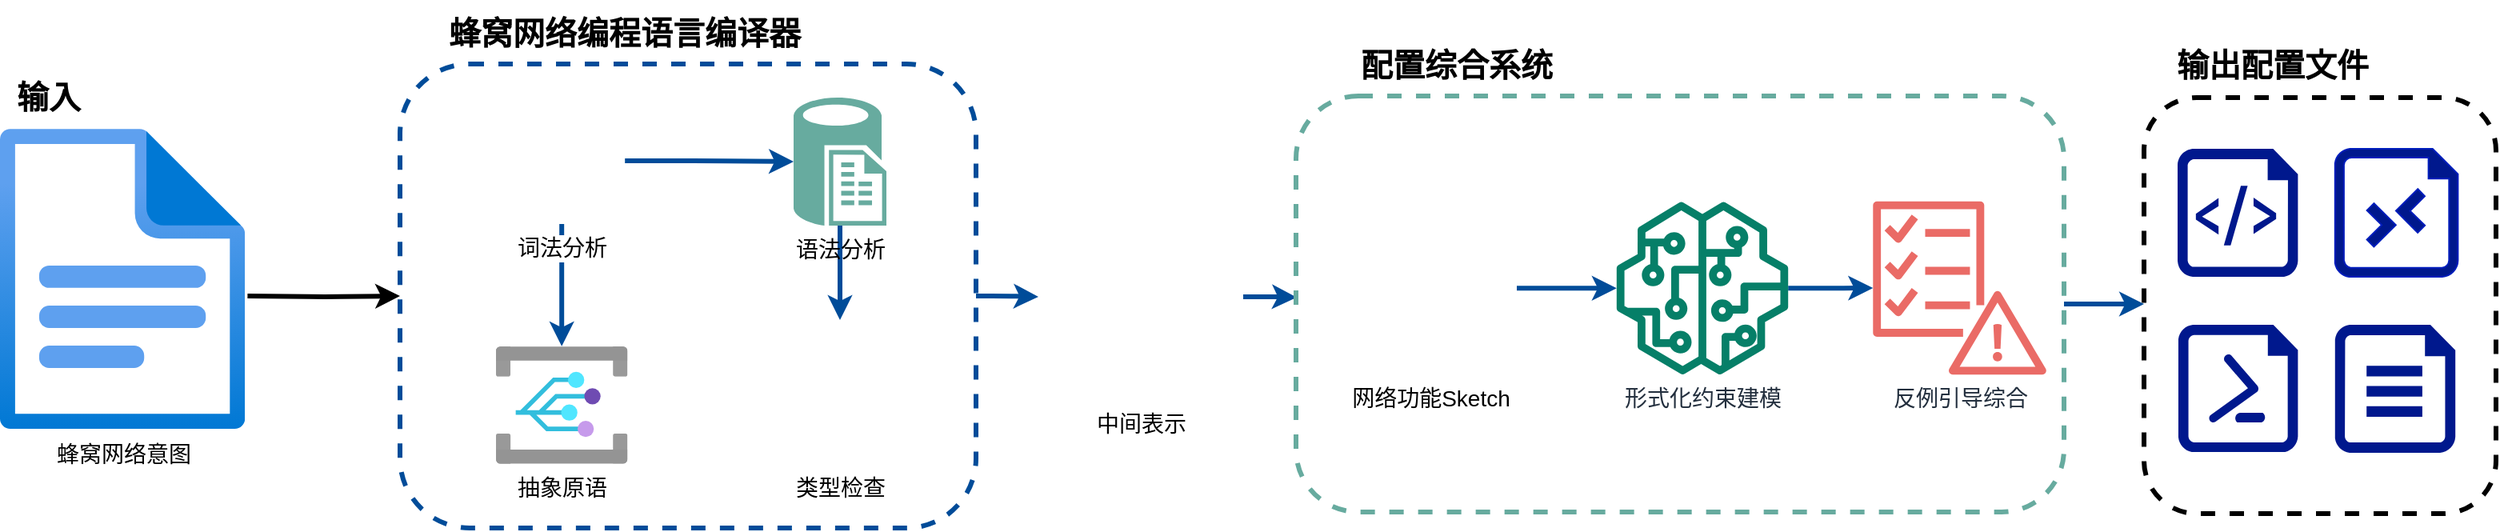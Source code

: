 <mxfile version="20.5.1" type="github">
  <diagram id="prtHgNgQTEPvFCAcTncT" name="Page-1">
    <mxGraphModel dx="1723" dy="883" grid="1" gridSize="10" guides="1" tooltips="1" connect="1" arrows="1" fold="1" page="1" pageScale="1" pageWidth="827" pageHeight="1169" math="0" shadow="0">
      <root>
        <mxCell id="0" />
        <mxCell id="1" parent="0" />
        <mxCell id="sZ4xlpR0LMzzhPZL-YYs-59" value="" style="rounded=1;whiteSpace=wrap;html=1;labelBackgroundColor=#ffffff;sketch=0;strokeColor=#000000;fontFamily=Helvetica;fontSize=14;fontColor=default;fillColor=default;dashed=1;strokeWidth=3;align=center;" vertex="1" parent="1">
          <mxGeometry x="1390" y="141" width="220" height="260" as="geometry" />
        </mxCell>
        <mxCell id="sZ4xlpR0LMzzhPZL-YYs-43" value="" style="edgeStyle=orthogonalEdgeStyle;rounded=1;orthogonalLoop=1;jettySize=auto;html=1;strokeColor=#004C99;strokeWidth=3;fontFamily=Helvetica;fontSize=14;fontColor=blue;" edge="1" parent="1" source="sZ4xlpR0LMzzhPZL-YYs-14" target="sZ4xlpR0LMzzhPZL-YYs-32">
          <mxGeometry relative="1" as="geometry" />
        </mxCell>
        <mxCell id="sZ4xlpR0LMzzhPZL-YYs-14" value="" style="rounded=1;whiteSpace=wrap;html=1;dashed=1;fillStyle=auto;strokeColor=#004C99;strokeWidth=3;" vertex="1" parent="1">
          <mxGeometry x="300" y="120" width="360" height="290" as="geometry" />
        </mxCell>
        <mxCell id="sZ4xlpR0LMzzhPZL-YYs-15" style="edgeStyle=orthogonalEdgeStyle;rounded=1;orthogonalLoop=1;jettySize=auto;html=1;strokeWidth=3;" edge="1" parent="1" target="sZ4xlpR0LMzzhPZL-YYs-14">
          <mxGeometry relative="1" as="geometry">
            <mxPoint x="204.7" y="265" as="sourcePoint" />
          </mxGeometry>
        </mxCell>
        <mxCell id="sZ4xlpR0LMzzhPZL-YYs-40" style="edgeStyle=orthogonalEdgeStyle;rounded=1;orthogonalLoop=1;jettySize=auto;html=1;exitX=1;exitY=0.5;exitDx=0;exitDy=0;entryX=0;entryY=0.5;entryDx=0;entryDy=0;entryPerimeter=0;strokeColor=#004C99;fontFamily=Helvetica;fontSize=14;fontColor=blue;strokeWidth=3;" edge="1" parent="1" source="sZ4xlpR0LMzzhPZL-YYs-7" target="sZ4xlpR0LMzzhPZL-YYs-9">
          <mxGeometry relative="1" as="geometry" />
        </mxCell>
        <mxCell id="sZ4xlpR0LMzzhPZL-YYs-41" style="edgeStyle=orthogonalEdgeStyle;rounded=1;orthogonalLoop=1;jettySize=auto;html=1;strokeColor=#004C99;fontFamily=Helvetica;fontSize=14;fontColor=blue;strokeWidth=3;" edge="1" parent="1" source="sZ4xlpR0LMzzhPZL-YYs-7" target="sZ4xlpR0LMzzhPZL-YYs-13">
          <mxGeometry relative="1" as="geometry" />
        </mxCell>
        <mxCell id="sZ4xlpR0LMzzhPZL-YYs-7" value="词法分析" style="shape=image;html=1;verticalAlign=top;verticalLabelPosition=bottom;labelBackgroundColor=#ffffff;imageAspect=0;aspect=fixed;image=https://cdn3.iconfinder.com/data/icons/essential-pack/32/38-File-128.png;imageBackground=none;imageBorder=none;fontSize=14;" vertex="1" parent="1">
          <mxGeometry x="361.59" y="141" width="79" height="79" as="geometry" />
        </mxCell>
        <mxCell id="sZ4xlpR0LMzzhPZL-YYs-42" style="edgeStyle=orthogonalEdgeStyle;rounded=1;orthogonalLoop=1;jettySize=auto;html=1;strokeColor=#004C99;fontFamily=Helvetica;fontSize=14;fontColor=blue;strokeWidth=3;" edge="1" parent="1" source="sZ4xlpR0LMzzhPZL-YYs-9" target="sZ4xlpR0LMzzhPZL-YYs-12">
          <mxGeometry relative="1" as="geometry" />
        </mxCell>
        <mxCell id="sZ4xlpR0LMzzhPZL-YYs-9" value="语法分析" style="verticalLabelPosition=bottom;html=1;verticalAlign=top;align=center;strokeColor=none;fillColor=#67AB9F;shape=mxgraph.azure.sql_reporting;fillStyle=auto;fontSize=14;" vertex="1" parent="1">
          <mxGeometry x="546" y="141" width="58" height="80" as="geometry" />
        </mxCell>
        <mxCell id="sZ4xlpR0LMzzhPZL-YYs-12" value="类型检查" style="shape=image;html=1;verticalAlign=top;verticalLabelPosition=bottom;labelBackgroundColor=#ffffff;imageAspect=0;aspect=fixed;image=https://cdn0.iconfinder.com/data/icons/business-startup-10/50/8-128.png;fontSize=14;" vertex="1" parent="1">
          <mxGeometry x="530" y="280" width="90" height="90" as="geometry" />
        </mxCell>
        <mxCell id="sZ4xlpR0LMzzhPZL-YYs-13" value="抽象原语" style="aspect=fixed;html=1;points=[];align=center;image;fontSize=14;image=img/lib/azure2/integration/Event_Grid_Subscriptions.svg;" vertex="1" parent="1">
          <mxGeometry x="360" y="296.42" width="82.17" height="73.58" as="geometry" />
        </mxCell>
        <mxCell id="sZ4xlpR0LMzzhPZL-YYs-46" style="edgeStyle=orthogonalEdgeStyle;rounded=1;orthogonalLoop=1;jettySize=auto;html=1;entryX=0.001;entryY=0.484;entryDx=0;entryDy=0;entryPerimeter=0;strokeColor=#004C99;strokeWidth=3;fontFamily=Helvetica;fontSize=14;fontColor=blue;" edge="1" parent="1" source="sZ4xlpR0LMzzhPZL-YYs-32" target="sZ4xlpR0LMzzhPZL-YYs-33">
          <mxGeometry relative="1" as="geometry" />
        </mxCell>
        <mxCell id="sZ4xlpR0LMzzhPZL-YYs-32" value="中间表示" style="shape=image;html=1;verticalAlign=top;verticalLabelPosition=bottom;labelBackgroundColor=#ffffff;imageAspect=0;aspect=fixed;image=https://cdn4.iconfinder.com/data/icons/48-bubbles/48/12.File-128.png;sketch=0;strokeColor=default;fontFamily=Helvetica;fontSize=14;fontColor=default;fillColor=default;" vertex="1" parent="1">
          <mxGeometry x="699" y="201.5" width="128" height="128" as="geometry" />
        </mxCell>
        <mxCell id="sZ4xlpR0LMzzhPZL-YYs-58" style="edgeStyle=orthogonalEdgeStyle;rounded=1;orthogonalLoop=1;jettySize=auto;html=1;strokeColor=#004C99;strokeWidth=3;fontFamily=Helvetica;fontSize=14;fontColor=blue;" edge="1" parent="1" source="sZ4xlpR0LMzzhPZL-YYs-33">
          <mxGeometry relative="1" as="geometry">
            <mxPoint x="1390" y="270" as="targetPoint" />
          </mxGeometry>
        </mxCell>
        <mxCell id="sZ4xlpR0LMzzhPZL-YYs-33" value="" style="rounded=1;whiteSpace=wrap;html=1;labelBackgroundColor=#ffffff;sketch=0;strokeColor=#67AB9F;fontFamily=Helvetica;fontSize=12;fontColor=blue;fillColor=default;dashed=1;strokeWidth=3;align=right;" vertex="1" parent="1">
          <mxGeometry x="860" y="140" width="480" height="260" as="geometry" />
        </mxCell>
        <mxCell id="sZ4xlpR0LMzzhPZL-YYs-48" style="edgeStyle=orthogonalEdgeStyle;rounded=1;orthogonalLoop=1;jettySize=auto;html=1;strokeColor=#004C99;strokeWidth=3;fontFamily=Helvetica;fontSize=14;fontColor=blue;" edge="1" parent="1" source="sZ4xlpR0LMzzhPZL-YYs-36" target="sZ4xlpR0LMzzhPZL-YYs-37">
          <mxGeometry relative="1" as="geometry" />
        </mxCell>
        <mxCell id="sZ4xlpR0LMzzhPZL-YYs-36" value="形式化约束建模" style="sketch=0;outlineConnect=0;fontColor=#232F3E;gradientColor=none;fillColor=#067F68;strokeColor=none;dashed=0;verticalLabelPosition=bottom;verticalAlign=top;align=center;html=1;fontSize=14;fontStyle=0;aspect=fixed;pointerEvents=1;shape=mxgraph.aws4.sagemaker_model;labelBackgroundColor=#ffffff;fontFamily=Helvetica;" vertex="1" parent="1">
          <mxGeometry x="1060" y="206.13" width="108" height="108" as="geometry" />
        </mxCell>
        <mxCell id="sZ4xlpR0LMzzhPZL-YYs-37" value="反例引导综合" style="sketch=0;outlineConnect=0;fontColor=#232F3E;gradientColor=none;fillColor=#EA6B66;strokeColor=default;dashed=0;verticalLabelPosition=bottom;verticalAlign=top;align=center;html=1;fontSize=14;fontStyle=0;aspect=fixed;pointerEvents=1;shape=mxgraph.aws4.checklist_fault_tolerant;labelBackgroundColor=#ffffff;fontFamily=Helvetica;" vertex="1" parent="1">
          <mxGeometry x="1220" y="205.89" width="109.65" height="108.24" as="geometry" />
        </mxCell>
        <mxCell id="sZ4xlpR0LMzzhPZL-YYs-38" value="网络功能Sketch" style="shape=image;html=1;verticalAlign=top;verticalLabelPosition=bottom;labelBackgroundColor=#ffffff;imageAspect=0;aspect=fixed;image=https://cdn0.iconfinder.com/data/icons/outline-icons/320/Sketch_Book-128.png;sketch=0;strokeColor=default;fontFamily=Helvetica;fontSize=12;fontColor=default;fillColor=default;" vertex="1" parent="1">
          <mxGeometry x="890" y="206.13" width="108" height="108" as="geometry" />
        </mxCell>
        <mxCell id="sZ4xlpR0LMzzhPZL-YYs-47" style="edgeStyle=orthogonalEdgeStyle;rounded=1;orthogonalLoop=1;jettySize=auto;html=1;strokeColor=#004C99;strokeWidth=3;fontFamily=Helvetica;fontSize=14;fontColor=blue;" edge="1" parent="1" source="sZ4xlpR0LMzzhPZL-YYs-39" target="sZ4xlpR0LMzzhPZL-YYs-36">
          <mxGeometry relative="1" as="geometry" />
        </mxCell>
        <mxCell id="sZ4xlpR0LMzzhPZL-YYs-39" value="网络功能Sketch" style="shape=image;html=1;verticalAlign=top;verticalLabelPosition=bottom;labelBackgroundColor=#ffffff;imageAspect=0;aspect=fixed;image=https://cdn0.iconfinder.com/data/icons/outline-icons/320/Sketch_Book-128.png;sketch=0;strokeColor=default;fontFamily=Helvetica;fontSize=14;fontColor=default;fillColor=default;" vertex="1" parent="1">
          <mxGeometry x="890" y="206.13" width="108" height="108" as="geometry" />
        </mxCell>
        <mxCell id="sZ4xlpR0LMzzhPZL-YYs-49" value="" style="sketch=0;aspect=fixed;pointerEvents=1;shadow=0;dashed=0;html=1;strokeColor=none;labelPosition=center;verticalLabelPosition=bottom;verticalAlign=top;align=center;fillColor=#00188D;shape=mxgraph.azure.script_file;labelBackgroundColor=#ffffff;fontFamily=Helvetica;fontSize=14;fontColor=blue;" vertex="1" parent="1">
          <mxGeometry x="1411" y="173" width="75.2" height="80" as="geometry" />
        </mxCell>
        <mxCell id="sZ4xlpR0LMzzhPZL-YYs-50" value="" style="sketch=0;aspect=fixed;pointerEvents=1;shadow=0;dashed=0;html=1;strokeColor=none;labelPosition=center;verticalLabelPosition=bottom;verticalAlign=top;align=center;fillColor=#00188D;shape=mxgraph.azure.powershell_file;labelBackgroundColor=#ffffff;fontFamily=Helvetica;fontSize=14;fontColor=blue;" vertex="1" parent="1">
          <mxGeometry x="1411.48" y="283" width="74.72" height="79.49" as="geometry" />
        </mxCell>
        <mxCell id="sZ4xlpR0LMzzhPZL-YYs-51" value="" style="sketch=0;aspect=fixed;pointerEvents=1;shadow=0;dashed=0;html=1;strokeColor=#001DBC;labelPosition=center;verticalLabelPosition=bottom;verticalAlign=top;align=center;shape=mxgraph.azure.rdp_remoting_file;fillColor=#00188D;labelBackgroundColor=#ffffff;fontFamily=Helvetica;fontSize=14;fontColor=#ffffff;" vertex="1" parent="1">
          <mxGeometry x="1509.4" y="173" width="76.8" height="80" as="geometry" />
        </mxCell>
        <mxCell id="sZ4xlpR0LMzzhPZL-YYs-52" value="" style="sketch=0;aspect=fixed;pointerEvents=1;shadow=0;dashed=0;html=1;strokeColor=none;labelPosition=center;verticalLabelPosition=bottom;verticalAlign=top;align=center;fillColor=#00188D;shape=mxgraph.azure.file;labelBackgroundColor=#ffffff;fontFamily=Helvetica;fontSize=14;fontColor=blue;" vertex="1" parent="1">
          <mxGeometry x="1509.4" y="283" width="75.2" height="80" as="geometry" />
        </mxCell>
        <mxCell id="sZ4xlpR0LMzzhPZL-YYs-61" value="&lt;font color=&quot;#000000&quot; style=&quot;font-size: 14px;&quot;&gt;蜂窝网络意图&lt;/font&gt;" style="aspect=fixed;html=1;points=[];align=center;image;fontSize=12;image=img/lib/azure2/general/File.svg;labelBackgroundColor=#ffffff;sketch=0;strokeColor=default;fontFamily=Helvetica;fontColor=blue;fillColor=default;" vertex="1" parent="1">
          <mxGeometry x="50" y="160" width="153.1" height="188.65" as="geometry" />
        </mxCell>
        <mxCell id="sZ4xlpR0LMzzhPZL-YYs-62" value="蜂窝网络编程语言编译器" style="text;html=1;resizable=0;autosize=1;align=center;verticalAlign=middle;points=[];fillColor=none;strokeColor=none;rounded=0;labelBackgroundColor=#ffffff;sketch=0;fontFamily=Helvetica;fontSize=20;fontColor=#000000;fontStyle=1" vertex="1" parent="1">
          <mxGeometry x="320" y="80" width="240" height="40" as="geometry" />
        </mxCell>
        <mxCell id="sZ4xlpR0LMzzhPZL-YYs-63" value="配置综合系统" style="text;html=1;resizable=0;autosize=1;align=center;verticalAlign=middle;points=[];fillColor=none;strokeColor=none;rounded=0;labelBackgroundColor=#ffffff;sketch=0;fontFamily=Helvetica;fontSize=20;fontColor=#000000;fontStyle=1" vertex="1" parent="1">
          <mxGeometry x="890" y="100" width="140" height="40" as="geometry" />
        </mxCell>
        <mxCell id="sZ4xlpR0LMzzhPZL-YYs-64" value="输出配置文件" style="text;html=1;resizable=0;autosize=1;align=center;verticalAlign=middle;points=[];fillColor=none;strokeColor=none;rounded=0;labelBackgroundColor=#ffffff;sketch=0;fontFamily=Helvetica;fontSize=20;fontColor=#000000;fontStyle=1" vertex="1" parent="1">
          <mxGeometry x="1400" y="100" width="140" height="40" as="geometry" />
        </mxCell>
        <mxCell id="sZ4xlpR0LMzzhPZL-YYs-65" value="输入" style="text;html=1;resizable=0;autosize=1;align=center;verticalAlign=middle;points=[];fillColor=none;strokeColor=none;rounded=0;labelBackgroundColor=#ffffff;sketch=0;fontFamily=Helvetica;fontSize=20;fontColor=#000000;fontStyle=1" vertex="1" parent="1">
          <mxGeometry x="50" y="120" width="60" height="40" as="geometry" />
        </mxCell>
      </root>
    </mxGraphModel>
  </diagram>
</mxfile>
